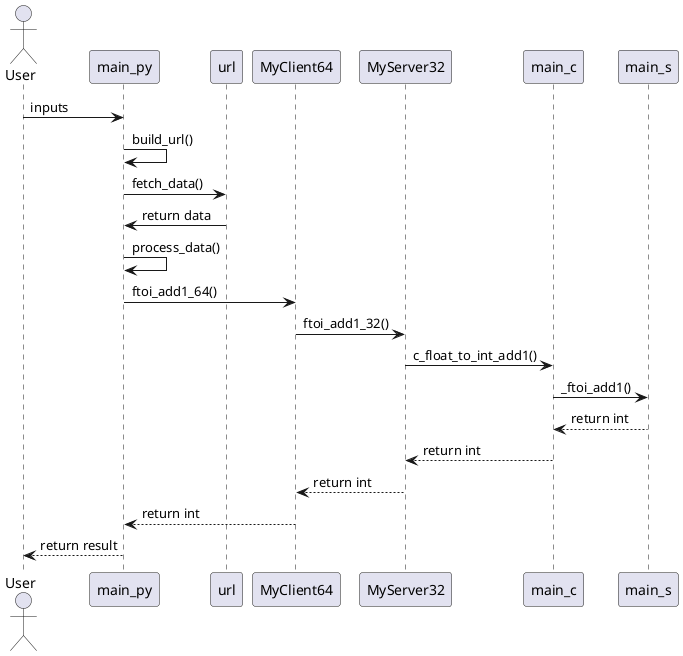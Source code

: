 @startuml

actor User

participant "main_py" as MainPy
participant "url" as URL
participant "MyClient64" as Client64
participant "MyServer32" as Server32
participant "main_c" as MainC
participant "main_s" as MainS

User -> MainPy: inputs
MainPy -> MainPy: build_url()
MainPy -> URL: fetch_data()
URL -> MainPy: return data
MainPy -> MainPy: process_data()
MainPy -> Client64: ftoi_add1_64()
Client64 -> Server32: ftoi_add1_32()
Server32 -> MainC: c_float_to_int_add1()
MainC -> MainS: _ftoi_add1()
MainS --> MainC: return int
MainC --> Server32: return int
Server32 --> Client64: return int
Client64 --> MainPy: return int
MainPy --> User: return result

@enduml
